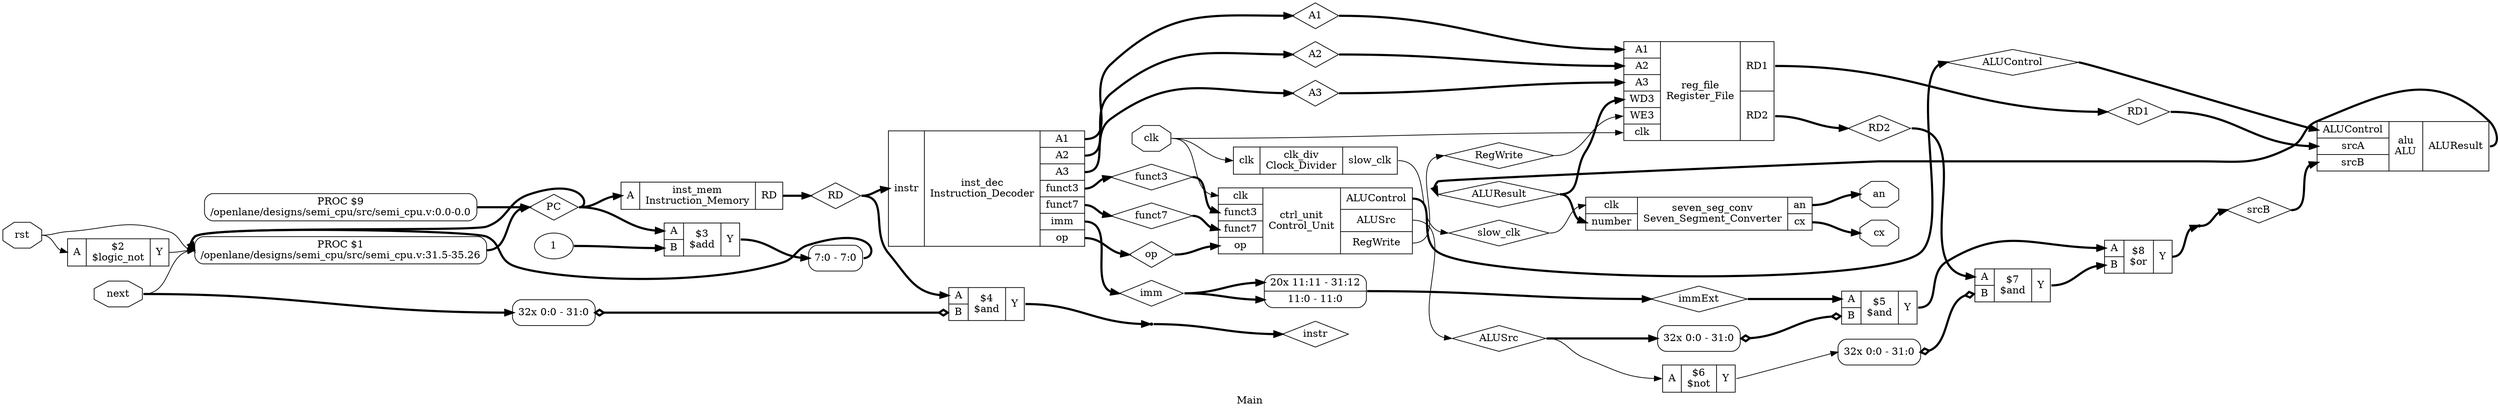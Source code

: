 digraph "Main" {
label="Main";
rankdir="LR";
remincross=true;
n10 [ shape=diamond, label="slow_clk", color="black", fontcolor="black" ];
n11 [ shape=diamond, label="ALUResult", color="black", fontcolor="black" ];
n12 [ shape=diamond, label="RegWrite", color="black", fontcolor="black" ];
n13 [ shape=diamond, label="ALUSrc", color="black", fontcolor="black" ];
n14 [ shape=diamond, label="ALUControl", color="black", fontcolor="black" ];
n15 [ shape=diamond, label="srcB", color="black", fontcolor="black" ];
n16 [ shape=diamond, label="RD2", color="black", fontcolor="black" ];
n17 [ shape=diamond, label="RD1", color="black", fontcolor="black" ];
n18 [ shape=diamond, label="immExt", color="black", fontcolor="black" ];
n19 [ shape=diamond, label="imm", color="black", fontcolor="black" ];
n20 [ shape=diamond, label="A3", color="black", fontcolor="black" ];
n21 [ shape=diamond, label="A2", color="black", fontcolor="black" ];
n22 [ shape=diamond, label="A1", color="black", fontcolor="black" ];
n23 [ shape=diamond, label="funct7", color="black", fontcolor="black" ];
n24 [ shape=diamond, label="funct3", color="black", fontcolor="black" ];
n25 [ shape=diamond, label="op", color="black", fontcolor="black" ];
n26 [ shape=diamond, label="instr", color="black", fontcolor="black" ];
n27 [ shape=diamond, label="RD", color="black", fontcolor="black" ];
n28 [ shape=diamond, label="PC", color="black", fontcolor="black" ];
n29 [ shape=octagon, label="cx", color="black", fontcolor="black" ];
n30 [ shape=octagon, label="an", color="black", fontcolor="black" ];
n31 [ shape=octagon, label="rst", color="black", fontcolor="black" ];
n32 [ shape=octagon, label="next", color="black", fontcolor="black" ];
n33 [ shape=octagon, label="clk", color="black", fontcolor="black" ];
c35 [ shape=record, label="{{<p33> clk|<p34> number}|seven_seg_conv\nSeven_Segment_Converter|{<p30> an|<p29> cx}}",  ];
c36 [ shape=record, label="{{<p33> clk}|clk_div\nClock_Divider|{<p10> slow_clk}}",  ];
c39 [ shape=record, label="{{<p22> A1|<p21> A2|<p20> A3|<p37> WD3|<p38> WE3|<p33> clk}|reg_file\nRegister_File|{<p17> RD1|<p16> RD2}}",  ];
c41 [ shape=record, label="{{<p14> ALUControl|<p40> srcA|<p15> srcB}|alu\nALU|{<p11> ALUResult}}",  ];
c45 [ shape=record, label="{{<p42> A|<p43> B}|$8\n$or|{<p44> Y}}",  ];
c46 [ shape=record, label="{{<p42> A|<p43> B}|$7\n$and|{<p44> Y}}",  ];
x0 [ shape=record, style=rounded, label="<s31> 32x 0:0 - 31:0 ", color="black", fontcolor="black" ];
x0:e -> c46:p43:w [arrowhead=odiamond, arrowtail=odiamond, dir=both, color="black", fontcolor="black", style="setlinewidth(3)", label=""];
c47 [ shape=record, label="{{<p42> A}|$6\n$not|{<p44> Y}}",  ];
c48 [ shape=record, label="{{<p42> A|<p43> B}|$5\n$and|{<p44> Y}}",  ];
x1 [ shape=record, style=rounded, label="<s31> 32x 0:0 - 31:0 ", color="black", fontcolor="black" ];
x1:e -> c48:p43:w [arrowhead=odiamond, arrowtail=odiamond, dir=both, color="black", fontcolor="black", style="setlinewidth(3)", label=""];
c49 [ shape=record, label="{{<p33> clk|<p24> funct3|<p23> funct7|<p25> op}|ctrl_unit\nControl_Unit|{<p14> ALUControl|<p13> ALUSrc|<p12> RegWrite}}",  ];
c50 [ shape=record, label="{{<p26> instr}|inst_dec\nInstruction_Decoder|{<p22> A1|<p21> A2|<p20> A3|<p24> funct3|<p23> funct7|<p19> imm|<p25> op}}",  ];
c51 [ shape=record, label="{{<p42> A|<p43> B}|$4\n$and|{<p44> Y}}",  ];
x2 [ shape=record, style=rounded, label="<s31> 32x 0:0 - 31:0 ", color="black", fontcolor="black" ];
x2:e -> c51:p43:w [arrowhead=odiamond, arrowtail=odiamond, dir=both, color="black", fontcolor="black", style="setlinewidth(3)", label=""];
c52 [ shape=record, label="{{<p42> A}|inst_mem\nInstruction_Memory|{<p27> RD}}",  ];
v3 [ label="1" ];
c53 [ shape=record, label="{{<p42> A|<p43> B}|$3\n$add|{<p44> Y}}",  ];
c54 [ shape=record, label="{{<p42> A}|$2\n$logic_not|{<p44> Y}}",  ];
p4 [shape=box, style=rounded, label="PROC $9\n/openlane/designs/semi_cpu/src/semi_cpu.v:0.0-0.0", ];
x6 [ shape=record, style=rounded, label="<s0> 7:0 - 7:0 ", color="black", fontcolor="black" ];
p5 [shape=box, style=rounded, label="PROC $1\n/openlane/designs/semi_cpu/src/semi_cpu.v:31.5-35.26", ];
x7 [shape=point, ];
x8 [ shape=record, style=rounded, label="<s20> 20x 11:11 - 31:12 |<s0> 11:0 - 11:0 ", color="black", fontcolor="black" ];
x9 [shape=point, ];
c36:p10:e -> n10:w [color="black", fontcolor="black", label=""];
n10:e -> c35:p33:w [color="black", fontcolor="black", label=""];
c41:p11:e -> n11:w [color="black", fontcolor="black", style="setlinewidth(3)", label=""];
n11:e -> c35:p34:w [color="black", fontcolor="black", style="setlinewidth(3)", label=""];
n11:e -> c39:p37:w [color="black", fontcolor="black", style="setlinewidth(3)", label=""];
c49:p12:e -> n12:w [color="black", fontcolor="black", label=""];
n12:e -> c39:p38:w [color="black", fontcolor="black", label=""];
c49:p13:e -> n13:w [color="black", fontcolor="black", label=""];
n13:e -> c47:p42:w [color="black", fontcolor="black", label=""];
n13:e -> x1:s31:w [color="black", fontcolor="black", style="setlinewidth(3)", label=""];
c49:p14:e -> n14:w [color="black", fontcolor="black", style="setlinewidth(3)", label=""];
n14:e -> c41:p14:w [color="black", fontcolor="black", style="setlinewidth(3)", label=""];
x9:e -> n15:w [color="black", fontcolor="black", style="setlinewidth(3)", label=""];
n15:e -> c41:p15:w [color="black", fontcolor="black", style="setlinewidth(3)", label=""];
c39:p16:e -> n16:w [color="black", fontcolor="black", style="setlinewidth(3)", label=""];
n16:e -> c46:p42:w [color="black", fontcolor="black", style="setlinewidth(3)", label=""];
c39:p17:e -> n17:w [color="black", fontcolor="black", style="setlinewidth(3)", label=""];
n17:e -> c41:p40:w [color="black", fontcolor="black", style="setlinewidth(3)", label=""];
x8:e -> n18:w [color="black", fontcolor="black", style="setlinewidth(3)", label=""];
n18:e -> c48:p42:w [color="black", fontcolor="black", style="setlinewidth(3)", label=""];
c50:p19:e -> n19:w [color="black", fontcolor="black", style="setlinewidth(3)", label=""];
n19:e -> x8:s0:w [color="black", fontcolor="black", style="setlinewidth(3)", label=""];
n19:e -> x8:s20:w [color="black", fontcolor="black", style="setlinewidth(3)", label=""];
c45:p44:e -> x9:w [color="black", fontcolor="black", style="setlinewidth(3)", label=""];
c50:p20:e -> n20:w [color="black", fontcolor="black", style="setlinewidth(3)", label=""];
n20:e -> c39:p20:w [color="black", fontcolor="black", style="setlinewidth(3)", label=""];
c50:p21:e -> n21:w [color="black", fontcolor="black", style="setlinewidth(3)", label=""];
n21:e -> c39:p21:w [color="black", fontcolor="black", style="setlinewidth(3)", label=""];
c50:p22:e -> n22:w [color="black", fontcolor="black", style="setlinewidth(3)", label=""];
n22:e -> c39:p22:w [color="black", fontcolor="black", style="setlinewidth(3)", label=""];
c50:p23:e -> n23:w [color="black", fontcolor="black", style="setlinewidth(3)", label=""];
n23:e -> c49:p23:w [color="black", fontcolor="black", style="setlinewidth(3)", label=""];
c50:p24:e -> n24:w [color="black", fontcolor="black", style="setlinewidth(3)", label=""];
n24:e -> c49:p24:w [color="black", fontcolor="black", style="setlinewidth(3)", label=""];
c50:p25:e -> n25:w [color="black", fontcolor="black", style="setlinewidth(3)", label=""];
n25:e -> c49:p25:w [color="black", fontcolor="black", style="setlinewidth(3)", label=""];
x7:e -> n26:w [color="black", fontcolor="black", style="setlinewidth(3)", label=""];
c52:p27:e -> n27:w [color="black", fontcolor="black", style="setlinewidth(3)", label=""];
n27:e -> c50:p26:w [color="black", fontcolor="black", style="setlinewidth(3)", label=""];
n27:e -> c51:p42:w [color="black", fontcolor="black", style="setlinewidth(3)", label=""];
p4:e -> n28:w [color="black", fontcolor="black", style="setlinewidth(3)", label=""];
p5:e -> n28:w [color="black", fontcolor="black", style="setlinewidth(3)", label=""];
n28:e -> c52:p42:w [color="black", fontcolor="black", style="setlinewidth(3)", label=""];
n28:e -> c53:p42:w [color="black", fontcolor="black", style="setlinewidth(3)", label=""];
n28:e -> p5:w [color="black", fontcolor="black", style="setlinewidth(3)", label=""];
c35:p29:e -> n29:w [color="black", fontcolor="black", style="setlinewidth(3)", label=""];
c46:p44:e -> c45:p43:w [color="black", fontcolor="black", style="setlinewidth(3)", label=""];
c35:p30:e -> n30:w [color="black", fontcolor="black", style="setlinewidth(3)", label=""];
n31:e -> c54:p42:w [color="black", fontcolor="black", label=""];
n31:e -> p5:w [color="black", fontcolor="black", label=""];
n32:e -> p5:w [color="black", fontcolor="black", label=""];
n32:e -> x2:s31:w [color="black", fontcolor="black", style="setlinewidth(3)", label=""];
n33:e -> c36:p33:w [color="black", fontcolor="black", label=""];
n33:e -> c39:p33:w [color="black", fontcolor="black", label=""];
n33:e -> c49:p33:w [color="black", fontcolor="black", label=""];
c47:p44:e -> x0:s31:w [color="black", fontcolor="black", label=""];
c48:p44:e -> c45:p42:w [color="black", fontcolor="black", style="setlinewidth(3)", label=""];
c51:p44:e -> x7:w [color="black", fontcolor="black", style="setlinewidth(3)", label=""];
c53:p44:e -> x6:s0:w [color="black", fontcolor="black", style="setlinewidth(3)", label=""];
c54:p44:e -> p5:w [color="black", fontcolor="black", label=""];
v3:e -> c53:p43:w [color="black", fontcolor="black", style="setlinewidth(3)", label=""];
x6:e -> p5:w [color="black", fontcolor="black", style="setlinewidth(3)", label=""];
}
